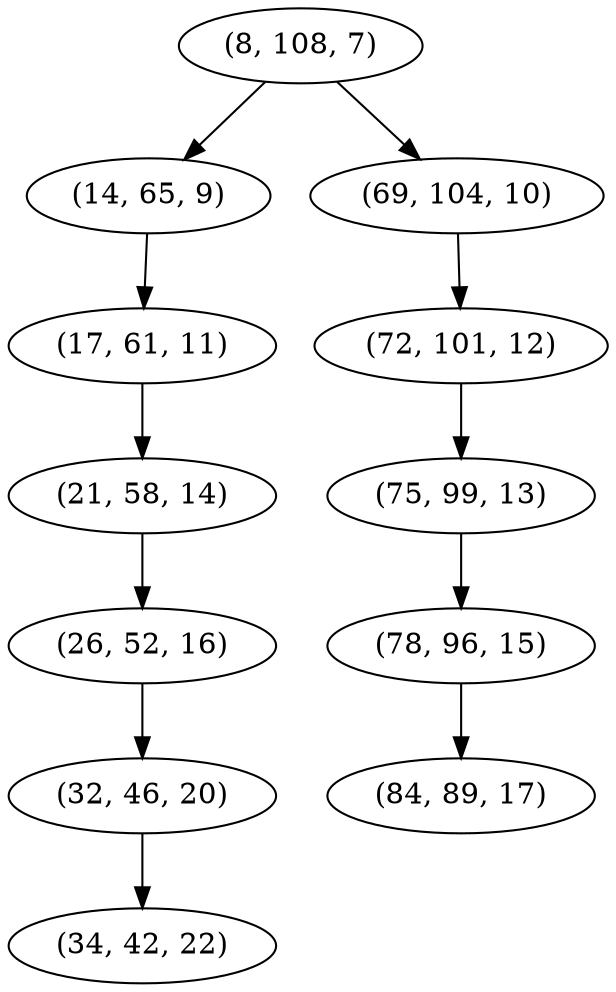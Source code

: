 digraph tree {
    "(8, 108, 7)";
    "(14, 65, 9)";
    "(17, 61, 11)";
    "(21, 58, 14)";
    "(26, 52, 16)";
    "(32, 46, 20)";
    "(34, 42, 22)";
    "(69, 104, 10)";
    "(72, 101, 12)";
    "(75, 99, 13)";
    "(78, 96, 15)";
    "(84, 89, 17)";
    "(8, 108, 7)" -> "(14, 65, 9)";
    "(8, 108, 7)" -> "(69, 104, 10)";
    "(14, 65, 9)" -> "(17, 61, 11)";
    "(17, 61, 11)" -> "(21, 58, 14)";
    "(21, 58, 14)" -> "(26, 52, 16)";
    "(26, 52, 16)" -> "(32, 46, 20)";
    "(32, 46, 20)" -> "(34, 42, 22)";
    "(69, 104, 10)" -> "(72, 101, 12)";
    "(72, 101, 12)" -> "(75, 99, 13)";
    "(75, 99, 13)" -> "(78, 96, 15)";
    "(78, 96, 15)" -> "(84, 89, 17)";
}
